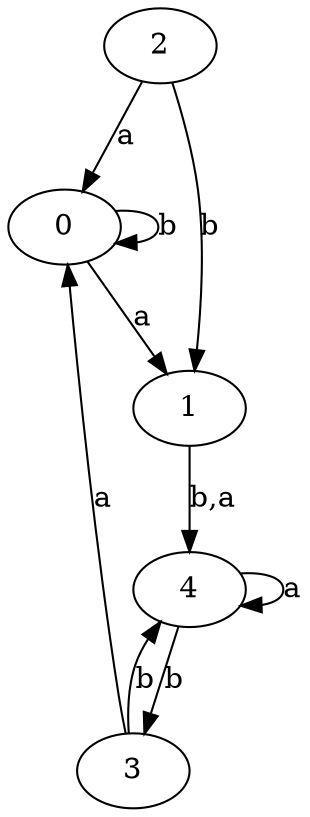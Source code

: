 digraph {
 ranksep=0.5;
 d2tdocpreamble = "\usetikzlibrary{automata}";
 d2tfigpreamble = "\tikzstyle{every state}= [ draw=blue!50,very thick,fill=blue!20]  \tikzstyle{auto}= [fill=white]";
 node [style="state"];
 edge [lblstyle="auto",topath="bend right", len=4  ]
  "0" [label="0",];
  "1" [label="1",];
  "2" [label="2",style = "state, initial"];
  "3" [label="3",];
  "4" [label="4",style = "state, accepting"];
  "0" -> "0" [label="b",topath="loop above"];
  "0" -> "1" [label="a"];
  "1" -> "4" [label="b,a"];
  "2" -> "0" [label="a"];
  "2" -> "1" [label="b"];
  "3" -> "0" [label="a"];
  "3" -> "4" [label="b"];
  "4" -> "3" [label="b"];
  "4" -> "4" [label="a",topath="loop above"];
}